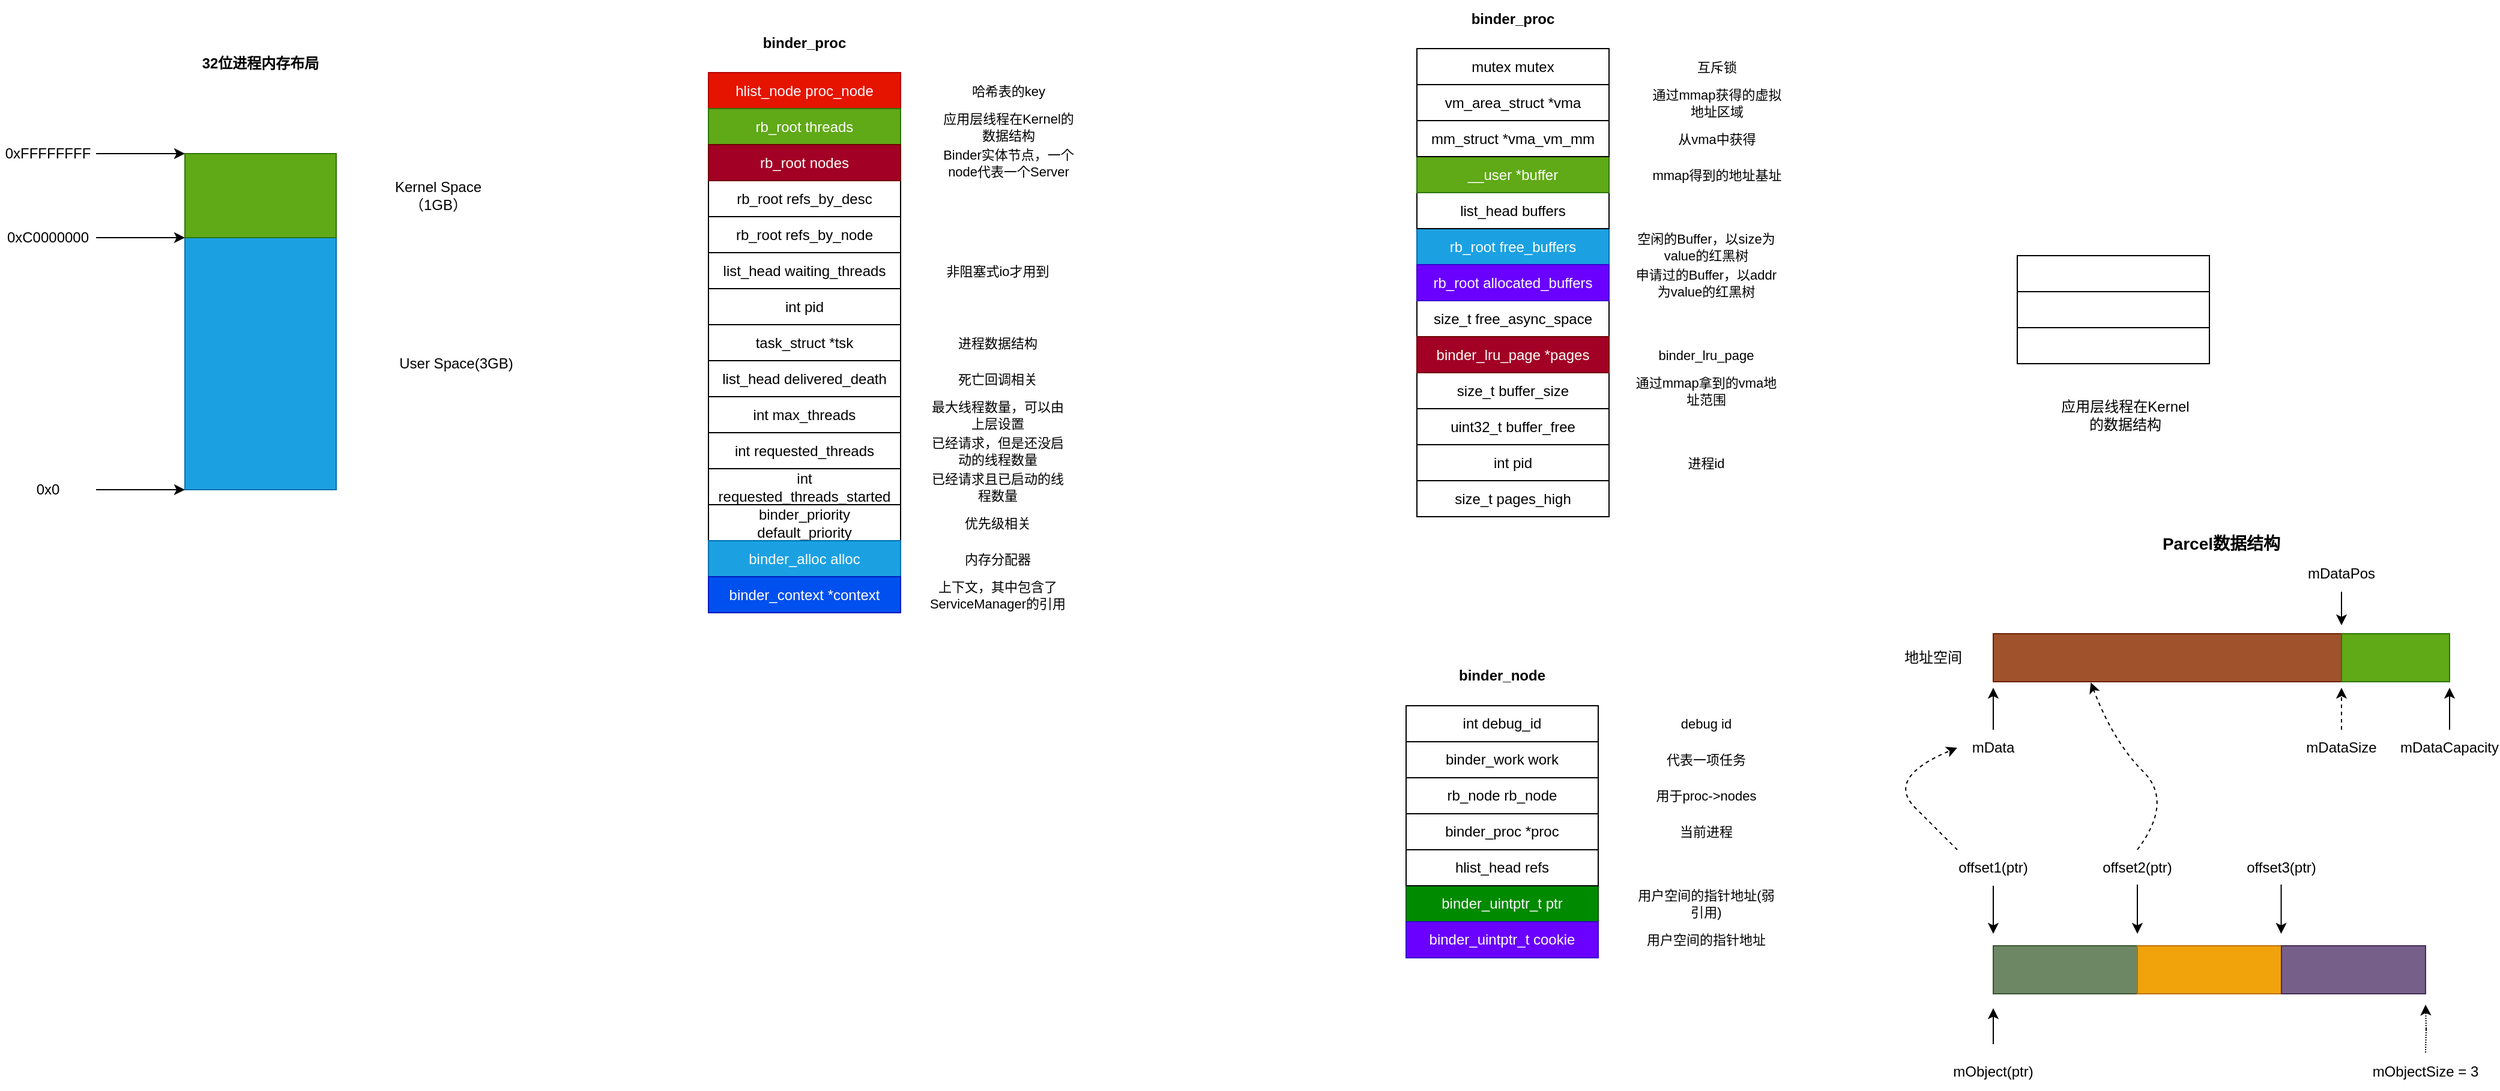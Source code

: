 <mxfile version="20.8.23" type="github">
  <diagram name="第 1 页" id="VdirA_TrU_qkNDLxWXSQ">
    <mxGraphModel dx="1250" dy="661" grid="1" gridSize="10" guides="1" tooltips="1" connect="1" arrows="1" fold="1" page="1" pageScale="1" pageWidth="827" pageHeight="1169" math="0" shadow="0">
      <root>
        <mxCell id="0" />
        <mxCell id="1" parent="0" />
        <mxCell id="vteoiXjWMdSy1sNOXZ3i-1" value="" style="rounded=0;whiteSpace=wrap;html=1;fillColor=#1ba1e2;fontColor=#ffffff;strokeColor=#006EAF;" parent="1" vertex="1">
          <mxGeometry x="294" y="290" width="126" height="210" as="geometry" />
        </mxCell>
        <mxCell id="vteoiXjWMdSy1sNOXZ3i-6" value="" style="rounded=0;whiteSpace=wrap;html=1;fillColor=#60a917;strokeColor=#2D7600;fontColor=#ffffff;" parent="1" vertex="1">
          <mxGeometry x="294" y="220" width="126" height="70" as="geometry" />
        </mxCell>
        <mxCell id="vteoiXjWMdSy1sNOXZ3i-7" value="0x0" style="text;html=1;strokeColor=none;fillColor=none;align=center;verticalAlign=middle;whiteSpace=wrap;rounded=0;" parent="1" vertex="1">
          <mxGeometry x="140" y="485" width="80" height="30" as="geometry" />
        </mxCell>
        <mxCell id="vteoiXjWMdSy1sNOXZ3i-8" value="0xFFFFFFFF" style="text;html=1;strokeColor=none;fillColor=none;align=center;verticalAlign=middle;whiteSpace=wrap;rounded=0;" parent="1" vertex="1">
          <mxGeometry x="140" y="205" width="80" height="30" as="geometry" />
        </mxCell>
        <mxCell id="vteoiXjWMdSy1sNOXZ3i-9" value="0xC0000000" style="text;html=1;strokeColor=none;fillColor=none;align=center;verticalAlign=middle;whiteSpace=wrap;rounded=0;" parent="1" vertex="1">
          <mxGeometry x="140" y="275" width="80" height="30" as="geometry" />
        </mxCell>
        <mxCell id="vteoiXjWMdSy1sNOXZ3i-11" value="" style="endArrow=classic;html=1;rounded=0;entryX=0;entryY=0;entryDx=0;entryDy=0;exitX=1;exitY=0.5;exitDx=0;exitDy=0;" parent="1" source="vteoiXjWMdSy1sNOXZ3i-8" target="vteoiXjWMdSy1sNOXZ3i-6" edge="1">
          <mxGeometry width="50" height="50" relative="1" as="geometry">
            <mxPoint x="240" y="270" as="sourcePoint" />
            <mxPoint x="290" y="220" as="targetPoint" />
          </mxGeometry>
        </mxCell>
        <mxCell id="vteoiXjWMdSy1sNOXZ3i-12" value="" style="endArrow=classic;html=1;rounded=0;entryX=0;entryY=1;entryDx=0;entryDy=0;exitX=1;exitY=0.5;exitDx=0;exitDy=0;" parent="1" source="vteoiXjWMdSy1sNOXZ3i-9" target="vteoiXjWMdSy1sNOXZ3i-6" edge="1">
          <mxGeometry width="50" height="50" relative="1" as="geometry">
            <mxPoint x="170" y="370" as="sourcePoint" />
            <mxPoint x="220" y="320" as="targetPoint" />
          </mxGeometry>
        </mxCell>
        <mxCell id="vteoiXjWMdSy1sNOXZ3i-13" value="" style="endArrow=classic;html=1;rounded=0;entryX=0;entryY=1;entryDx=0;entryDy=0;exitX=1;exitY=0.5;exitDx=0;exitDy=0;" parent="1" source="vteoiXjWMdSy1sNOXZ3i-7" target="vteoiXjWMdSy1sNOXZ3i-1" edge="1">
          <mxGeometry width="50" height="50" relative="1" as="geometry">
            <mxPoint x="230" y="300" as="sourcePoint" />
            <mxPoint x="304" y="300" as="targetPoint" />
          </mxGeometry>
        </mxCell>
        <mxCell id="vteoiXjWMdSy1sNOXZ3i-14" value="Kernel Space（1GB）" style="text;html=1;strokeColor=none;fillColor=none;align=center;verticalAlign=middle;whiteSpace=wrap;rounded=0;" parent="1" vertex="1">
          <mxGeometry x="460" y="240" width="90" height="30" as="geometry" />
        </mxCell>
        <mxCell id="vteoiXjWMdSy1sNOXZ3i-15" value="User Space(3GB)" style="text;html=1;strokeColor=none;fillColor=none;align=center;verticalAlign=middle;whiteSpace=wrap;rounded=0;" parent="1" vertex="1">
          <mxGeometry x="460" y="380" width="120" height="30" as="geometry" />
        </mxCell>
        <mxCell id="vteoiXjWMdSy1sNOXZ3i-16" value="32位进程内存布局" style="text;html=1;strokeColor=none;fillColor=none;align=center;verticalAlign=middle;whiteSpace=wrap;rounded=0;fontStyle=1" parent="1" vertex="1">
          <mxGeometry x="304" y="130" width="106" height="30" as="geometry" />
        </mxCell>
        <mxCell id="vteoiXjWMdSy1sNOXZ3i-18" value="hlist_node proc_node" style="rounded=0;whiteSpace=wrap;html=1;fillColor=#e51400;fontColor=#ffffff;strokeColor=#B20000;" parent="1" vertex="1">
          <mxGeometry x="730" y="152.5" width="160" height="30" as="geometry" />
        </mxCell>
        <mxCell id="vteoiXjWMdSy1sNOXZ3i-19" value="rb_root threads" style="rounded=0;whiteSpace=wrap;html=1;fillColor=#60a917;fontColor=#ffffff;strokeColor=#2D7600;" parent="1" vertex="1">
          <mxGeometry x="730" y="182.5" width="160" height="30" as="geometry" />
        </mxCell>
        <mxCell id="vteoiXjWMdSy1sNOXZ3i-23" value="list_head waiting_threads" style="rounded=0;whiteSpace=wrap;html=1;" parent="1" vertex="1">
          <mxGeometry x="730" y="302.5" width="160" height="30" as="geometry" />
        </mxCell>
        <mxCell id="vteoiXjWMdSy1sNOXZ3i-24" value="rb_root refs_by_node" style="rounded=0;whiteSpace=wrap;html=1;" parent="1" vertex="1">
          <mxGeometry x="730" y="272.5" width="160" height="30" as="geometry" />
        </mxCell>
        <mxCell id="vteoiXjWMdSy1sNOXZ3i-25" value="rb_root refs_by_desc" style="rounded=0;whiteSpace=wrap;html=1;" parent="1" vertex="1">
          <mxGeometry x="730" y="242.5" width="160" height="30" as="geometry" />
        </mxCell>
        <mxCell id="vteoiXjWMdSy1sNOXZ3i-26" value="rb_root nodes" style="rounded=0;whiteSpace=wrap;html=1;fillColor=#a20025;fontColor=#ffffff;strokeColor=#6F0000;" parent="1" vertex="1">
          <mxGeometry x="730" y="212.5" width="160" height="30" as="geometry" />
        </mxCell>
        <mxCell id="vteoiXjWMdSy1sNOXZ3i-40" value="task_struct *tsk" style="rounded=0;whiteSpace=wrap;html=1;" parent="1" vertex="1">
          <mxGeometry x="730" y="362.5" width="160" height="30" as="geometry" />
        </mxCell>
        <mxCell id="vteoiXjWMdSy1sNOXZ3i-41" value="int pid" style="rounded=0;whiteSpace=wrap;html=1;" parent="1" vertex="1">
          <mxGeometry x="730" y="332.5" width="160" height="30" as="geometry" />
        </mxCell>
        <mxCell id="vteoiXjWMdSy1sNOXZ3i-45" value="int max_threads" style="rounded=0;whiteSpace=wrap;html=1;" parent="1" vertex="1">
          <mxGeometry x="730" y="422.5" width="160" height="30" as="geometry" />
        </mxCell>
        <mxCell id="vteoiXjWMdSy1sNOXZ3i-46" value="int requested_threads" style="rounded=0;whiteSpace=wrap;html=1;" parent="1" vertex="1">
          <mxGeometry x="730" y="452.5" width="160" height="30" as="geometry" />
        </mxCell>
        <mxCell id="vteoiXjWMdSy1sNOXZ3i-47" value="list_head delivered_death" style="rounded=0;whiteSpace=wrap;html=1;" parent="1" vertex="1">
          <mxGeometry x="730" y="392.5" width="160" height="30" as="geometry" />
        </mxCell>
        <mxCell id="vteoiXjWMdSy1sNOXZ3i-48" value="binder_priority default_priority" style="rounded=0;whiteSpace=wrap;html=1;" parent="1" vertex="1">
          <mxGeometry x="730" y="512.5" width="160" height="30" as="geometry" />
        </mxCell>
        <mxCell id="vteoiXjWMdSy1sNOXZ3i-49" value="binder_alloc alloc" style="rounded=0;whiteSpace=wrap;html=1;fillColor=#1ba1e2;fontColor=#ffffff;strokeColor=#006EAF;" parent="1" vertex="1">
          <mxGeometry x="730" y="542.5" width="160" height="30" as="geometry" />
        </mxCell>
        <mxCell id="vteoiXjWMdSy1sNOXZ3i-50" value="int requested_threads_started" style="rounded=0;whiteSpace=wrap;html=1;" parent="1" vertex="1">
          <mxGeometry x="730" y="482.5" width="160" height="30" as="geometry" />
        </mxCell>
        <mxCell id="vteoiXjWMdSy1sNOXZ3i-54" value="" style="rounded=0;whiteSpace=wrap;html=1;" parent="1" vertex="1">
          <mxGeometry x="1820" y="335" width="160" height="30" as="geometry" />
        </mxCell>
        <mxCell id="vteoiXjWMdSy1sNOXZ3i-55" value="" style="rounded=0;whiteSpace=wrap;html=1;" parent="1" vertex="1">
          <mxGeometry x="1820" y="365" width="160" height="30" as="geometry" />
        </mxCell>
        <mxCell id="vteoiXjWMdSy1sNOXZ3i-56" value="" style="rounded=0;whiteSpace=wrap;html=1;" parent="1" vertex="1">
          <mxGeometry x="1820" y="305" width="160" height="30" as="geometry" />
        </mxCell>
        <mxCell id="vteoiXjWMdSy1sNOXZ3i-59" value="binder_context *context" style="rounded=0;whiteSpace=wrap;html=1;fillColor=#0050ef;fontColor=#ffffff;strokeColor=#001DBC;" parent="1" vertex="1">
          <mxGeometry x="730" y="572.5" width="160" height="30" as="geometry" />
        </mxCell>
        <mxCell id="vteoiXjWMdSy1sNOXZ3i-60" value="binder_proc" style="text;html=1;strokeColor=none;fillColor=none;align=center;verticalAlign=middle;whiteSpace=wrap;rounded=0;fontStyle=1" parent="1" vertex="1">
          <mxGeometry x="780" y="112.5" width="60" height="30" as="geometry" />
        </mxCell>
        <mxCell id="vteoiXjWMdSy1sNOXZ3i-61" value="哈希表的key" style="text;html=1;strokeColor=none;fillColor=none;align=center;verticalAlign=middle;whiteSpace=wrap;rounded=0;fontSize=11;" parent="1" vertex="1">
          <mxGeometry x="920" y="152.5" width="120" height="30" as="geometry" />
        </mxCell>
        <mxCell id="vteoiXjWMdSy1sNOXZ3i-63" value="应用层线程在Kernel的数据结构" style="text;html=1;strokeColor=none;fillColor=none;align=center;verticalAlign=middle;whiteSpace=wrap;rounded=0;fontSize=11;" parent="1" vertex="1">
          <mxGeometry x="920" y="182.5" width="120" height="30" as="geometry" />
        </mxCell>
        <mxCell id="vteoiXjWMdSy1sNOXZ3i-66" value="应用层线程在Kernel的数据结构" style="text;html=1;strokeColor=none;fillColor=none;align=center;verticalAlign=middle;whiteSpace=wrap;rounded=0;" parent="1" vertex="1">
          <mxGeometry x="1850" y="422.5" width="120" height="30" as="geometry" />
        </mxCell>
        <mxCell id="vteoiXjWMdSy1sNOXZ3i-67" value="Binder实体节点，一个node代表一个Server" style="text;html=1;strokeColor=none;fillColor=none;align=center;verticalAlign=middle;whiteSpace=wrap;rounded=0;fontSize=11;" parent="1" vertex="1">
          <mxGeometry x="920" y="212.5" width="120" height="30" as="geometry" />
        </mxCell>
        <mxCell id="vteoiXjWMdSy1sNOXZ3i-68" value="非阻塞式io才用到" style="text;html=1;strokeColor=none;fillColor=none;align=center;verticalAlign=middle;whiteSpace=wrap;rounded=0;fontSize=11;" parent="1" vertex="1">
          <mxGeometry x="911" y="302.5" width="120" height="30" as="geometry" />
        </mxCell>
        <mxCell id="vteoiXjWMdSy1sNOXZ3i-69" value="进程数据结构" style="text;html=1;strokeColor=none;fillColor=none;align=center;verticalAlign=middle;whiteSpace=wrap;rounded=0;fontSize=11;" parent="1" vertex="1">
          <mxGeometry x="911" y="362.5" width="120" height="30" as="geometry" />
        </mxCell>
        <mxCell id="vteoiXjWMdSy1sNOXZ3i-70" value="死亡回调相关" style="text;html=1;strokeColor=none;fillColor=none;align=center;verticalAlign=middle;whiteSpace=wrap;rounded=0;fontSize=11;" parent="1" vertex="1">
          <mxGeometry x="911" y="392.5" width="120" height="30" as="geometry" />
        </mxCell>
        <mxCell id="vteoiXjWMdSy1sNOXZ3i-71" value="最大线程数量，可以由上层设置" style="text;html=1;strokeColor=none;fillColor=none;align=center;verticalAlign=middle;whiteSpace=wrap;rounded=0;fontSize=11;" parent="1" vertex="1">
          <mxGeometry x="911" y="422.5" width="120" height="30" as="geometry" />
        </mxCell>
        <mxCell id="vteoiXjWMdSy1sNOXZ3i-73" value="已经请求且已启动的线程数量" style="text;html=1;strokeColor=none;fillColor=none;align=center;verticalAlign=middle;whiteSpace=wrap;rounded=0;fontSize=11;" parent="1" vertex="1">
          <mxGeometry x="911" y="482.5" width="120" height="30" as="geometry" />
        </mxCell>
        <mxCell id="vteoiXjWMdSy1sNOXZ3i-74" value="已经请求，但是还没启动的线程数量" style="text;html=1;strokeColor=none;fillColor=none;align=center;verticalAlign=middle;whiteSpace=wrap;rounded=0;fontSize=11;" parent="1" vertex="1">
          <mxGeometry x="911" y="452.5" width="120" height="30" as="geometry" />
        </mxCell>
        <mxCell id="vteoiXjWMdSy1sNOXZ3i-75" value="内存分配器" style="text;html=1;strokeColor=none;fillColor=none;align=center;verticalAlign=middle;whiteSpace=wrap;rounded=0;fontSize=11;" parent="1" vertex="1">
          <mxGeometry x="911" y="542.5" width="120" height="30" as="geometry" />
        </mxCell>
        <mxCell id="vteoiXjWMdSy1sNOXZ3i-76" value="优先级相关" style="text;html=1;strokeColor=none;fillColor=none;align=center;verticalAlign=middle;whiteSpace=wrap;rounded=0;fontSize=11;" parent="1" vertex="1">
          <mxGeometry x="911" y="512.5" width="120" height="30" as="geometry" />
        </mxCell>
        <mxCell id="vteoiXjWMdSy1sNOXZ3i-77" value="mutex mutex" style="rounded=0;whiteSpace=wrap;html=1;" parent="1" vertex="1">
          <mxGeometry x="1320" y="132.5" width="160" height="30" as="geometry" />
        </mxCell>
        <mxCell id="vteoiXjWMdSy1sNOXZ3i-78" value="vm_area_struct *vma" style="rounded=0;whiteSpace=wrap;html=1;" parent="1" vertex="1">
          <mxGeometry x="1320" y="162.5" width="160" height="30" as="geometry" />
        </mxCell>
        <mxCell id="vteoiXjWMdSy1sNOXZ3i-79" value="rb_root free_buffers" style="rounded=0;whiteSpace=wrap;html=1;fillColor=#1ba1e2;fontColor=#ffffff;strokeColor=#006EAF;" parent="1" vertex="1">
          <mxGeometry x="1320" y="282.5" width="160" height="30" as="geometry" />
        </mxCell>
        <mxCell id="vteoiXjWMdSy1sNOXZ3i-80" value="list_head buffers" style="rounded=0;whiteSpace=wrap;html=1;" parent="1" vertex="1">
          <mxGeometry x="1320" y="252.5" width="160" height="30" as="geometry" />
        </mxCell>
        <mxCell id="vteoiXjWMdSy1sNOXZ3i-81" value="__user *buffer" style="rounded=0;whiteSpace=wrap;html=1;fillColor=#60a917;fontColor=#ffffff;strokeColor=#2D7600;" parent="1" vertex="1">
          <mxGeometry x="1320" y="222.5" width="160" height="30" as="geometry" />
        </mxCell>
        <mxCell id="vteoiXjWMdSy1sNOXZ3i-82" value="mm_struct *vma_vm_mm" style="rounded=0;whiteSpace=wrap;html=1;" parent="1" vertex="1">
          <mxGeometry x="1320" y="192.5" width="160" height="30" as="geometry" />
        </mxCell>
        <mxCell id="vteoiXjWMdSy1sNOXZ3i-83" value="size_t free_async_space" style="rounded=0;whiteSpace=wrap;html=1;" parent="1" vertex="1">
          <mxGeometry x="1320" y="342.5" width="160" height="30" as="geometry" />
        </mxCell>
        <mxCell id="vteoiXjWMdSy1sNOXZ3i-84" value="rb_root allocated_buffers" style="rounded=0;whiteSpace=wrap;html=1;fillColor=#6a00ff;fontColor=#ffffff;strokeColor=#3700CC;" parent="1" vertex="1">
          <mxGeometry x="1320" y="312.5" width="160" height="30" as="geometry" />
        </mxCell>
        <mxCell id="vteoiXjWMdSy1sNOXZ3i-85" value="size_t buffer_size" style="rounded=0;whiteSpace=wrap;html=1;" parent="1" vertex="1">
          <mxGeometry x="1320" y="402.5" width="160" height="30" as="geometry" />
        </mxCell>
        <mxCell id="vteoiXjWMdSy1sNOXZ3i-86" value="uint32_t buffer_free" style="rounded=0;whiteSpace=wrap;html=1;" parent="1" vertex="1">
          <mxGeometry x="1320" y="432.5" width="160" height="30" as="geometry" />
        </mxCell>
        <mxCell id="vteoiXjWMdSy1sNOXZ3i-87" value="binder_lru_page *pages" style="rounded=0;whiteSpace=wrap;html=1;fillColor=#a20025;fontColor=#ffffff;strokeColor=#6F0000;" parent="1" vertex="1">
          <mxGeometry x="1320" y="372.5" width="160" height="30" as="geometry" />
        </mxCell>
        <mxCell id="vteoiXjWMdSy1sNOXZ3i-88" value="size_t pages_high" style="rounded=0;whiteSpace=wrap;html=1;" parent="1" vertex="1">
          <mxGeometry x="1320" y="492.5" width="160" height="30" as="geometry" />
        </mxCell>
        <mxCell id="vteoiXjWMdSy1sNOXZ3i-90" value="int pid" style="rounded=0;whiteSpace=wrap;html=1;" parent="1" vertex="1">
          <mxGeometry x="1320" y="462.5" width="160" height="30" as="geometry" />
        </mxCell>
        <mxCell id="vteoiXjWMdSy1sNOXZ3i-94" value="binder_proc" style="text;html=1;strokeColor=none;fillColor=none;align=center;verticalAlign=middle;whiteSpace=wrap;rounded=0;fontStyle=1" parent="1" vertex="1">
          <mxGeometry x="1370" y="92.5" width="60" height="30" as="geometry" />
        </mxCell>
        <mxCell id="vteoiXjWMdSy1sNOXZ3i-95" value="互斥锁" style="text;html=1;strokeColor=none;fillColor=none;align=center;verticalAlign=middle;whiteSpace=wrap;rounded=0;fontSize=11;" parent="1" vertex="1">
          <mxGeometry x="1510" y="132.5" width="120" height="30" as="geometry" />
        </mxCell>
        <mxCell id="vteoiXjWMdSy1sNOXZ3i-96" value="通过mmap获得的虚拟地址区域" style="text;html=1;strokeColor=none;fillColor=none;align=center;verticalAlign=middle;whiteSpace=wrap;rounded=0;fontSize=11;" parent="1" vertex="1">
          <mxGeometry x="1510" y="162.5" width="120" height="30" as="geometry" />
        </mxCell>
        <mxCell id="vteoiXjWMdSy1sNOXZ3i-97" value="从vma中获得" style="text;html=1;strokeColor=none;fillColor=none;align=center;verticalAlign=middle;whiteSpace=wrap;rounded=0;fontSize=11;" parent="1" vertex="1">
          <mxGeometry x="1510" y="192.5" width="120" height="30" as="geometry" />
        </mxCell>
        <mxCell id="vteoiXjWMdSy1sNOXZ3i-98" value="空闲的Buffer，以size为value的红黑树" style="text;html=1;strokeColor=none;fillColor=none;align=center;verticalAlign=middle;whiteSpace=wrap;rounded=0;fontSize=11;" parent="1" vertex="1">
          <mxGeometry x="1501" y="282.5" width="120" height="30" as="geometry" />
        </mxCell>
        <mxCell id="vteoiXjWMdSy1sNOXZ3i-100" value="binder_lru_page" style="text;html=1;strokeColor=none;fillColor=none;align=center;verticalAlign=middle;whiteSpace=wrap;rounded=0;fontSize=11;" parent="1" vertex="1">
          <mxGeometry x="1501" y="372.5" width="120" height="30" as="geometry" />
        </mxCell>
        <mxCell id="vteoiXjWMdSy1sNOXZ3i-101" value="通过mmap拿到的vma地址范围" style="text;html=1;strokeColor=none;fillColor=none;align=center;verticalAlign=middle;whiteSpace=wrap;rounded=0;fontSize=11;" parent="1" vertex="1">
          <mxGeometry x="1501" y="402.5" width="120" height="30" as="geometry" />
        </mxCell>
        <mxCell id="vteoiXjWMdSy1sNOXZ3i-102" value="进程id" style="text;html=1;strokeColor=none;fillColor=none;align=center;verticalAlign=middle;whiteSpace=wrap;rounded=0;fontSize=11;" parent="1" vertex="1">
          <mxGeometry x="1501" y="462.5" width="120" height="30" as="geometry" />
        </mxCell>
        <mxCell id="vteoiXjWMdSy1sNOXZ3i-106" value="上下文，其中包含了ServiceManager的引用" style="text;html=1;strokeColor=none;fillColor=none;align=center;verticalAlign=middle;whiteSpace=wrap;rounded=0;fontSize=11;" parent="1" vertex="1">
          <mxGeometry x="911" y="572.5" width="120" height="30" as="geometry" />
        </mxCell>
        <mxCell id="RzsHH43f9S2p3S7kqBoZ-1" value="mmap得到的地址基址" style="text;html=1;strokeColor=none;fillColor=none;align=center;verticalAlign=middle;whiteSpace=wrap;rounded=0;fontSize=11;" parent="1" vertex="1">
          <mxGeometry x="1510" y="222.5" width="120" height="30" as="geometry" />
        </mxCell>
        <mxCell id="RzsHH43f9S2p3S7kqBoZ-3" value="申请过的Buffer，以addr为value的红黑树" style="text;html=1;strokeColor=none;fillColor=none;align=center;verticalAlign=middle;whiteSpace=wrap;rounded=0;fontSize=11;" parent="1" vertex="1">
          <mxGeometry x="1501" y="312.5" width="120" height="30" as="geometry" />
        </mxCell>
        <mxCell id="tr5PVfJq4yvQoW6cfHFi-1" value="int debug_id" style="rounded=0;whiteSpace=wrap;html=1;" vertex="1" parent="1">
          <mxGeometry x="1311" y="680" width="160" height="30" as="geometry" />
        </mxCell>
        <mxCell id="tr5PVfJq4yvQoW6cfHFi-2" value="binder_work work" style="rounded=0;whiteSpace=wrap;html=1;" vertex="1" parent="1">
          <mxGeometry x="1311" y="710" width="160" height="30" as="geometry" />
        </mxCell>
        <mxCell id="tr5PVfJq4yvQoW6cfHFi-3" value="binder_uintptr_t ptr" style="rounded=0;whiteSpace=wrap;html=1;fillColor=#008a00;fontColor=#ffffff;strokeColor=#005700;" vertex="1" parent="1">
          <mxGeometry x="1311" y="830" width="160" height="30" as="geometry" />
        </mxCell>
        <mxCell id="tr5PVfJq4yvQoW6cfHFi-4" value="hlist_head refs" style="rounded=0;whiteSpace=wrap;html=1;" vertex="1" parent="1">
          <mxGeometry x="1311" y="800" width="160" height="30" as="geometry" />
        </mxCell>
        <mxCell id="tr5PVfJq4yvQoW6cfHFi-5" value="binder_proc *proc" style="rounded=0;whiteSpace=wrap;html=1;" vertex="1" parent="1">
          <mxGeometry x="1311" y="770" width="160" height="30" as="geometry" />
        </mxCell>
        <mxCell id="tr5PVfJq4yvQoW6cfHFi-6" value="rb_node rb_node" style="rounded=0;whiteSpace=wrap;html=1;" vertex="1" parent="1">
          <mxGeometry x="1311" y="740" width="160" height="30" as="geometry" />
        </mxCell>
        <mxCell id="tr5PVfJq4yvQoW6cfHFi-8" value="binder_uintptr_t cookie" style="rounded=0;whiteSpace=wrap;html=1;fillColor=#6a00ff;fontColor=#ffffff;strokeColor=#3700CC;" vertex="1" parent="1">
          <mxGeometry x="1311" y="860" width="160" height="30" as="geometry" />
        </mxCell>
        <mxCell id="tr5PVfJq4yvQoW6cfHFi-14" value="&lt;div&gt;binder_node&lt;/div&gt;" style="text;html=1;strokeColor=none;fillColor=none;align=center;verticalAlign=middle;whiteSpace=wrap;rounded=0;fontStyle=1" vertex="1" parent="1">
          <mxGeometry x="1361" y="640" width="60" height="30" as="geometry" />
        </mxCell>
        <mxCell id="tr5PVfJq4yvQoW6cfHFi-15" value="debug id" style="text;html=1;strokeColor=none;fillColor=none;align=center;verticalAlign=middle;whiteSpace=wrap;rounded=0;fontSize=11;" vertex="1" parent="1">
          <mxGeometry x="1501" y="680" width="120" height="30" as="geometry" />
        </mxCell>
        <mxCell id="tr5PVfJq4yvQoW6cfHFi-16" value="代表一项任务" style="text;html=1;strokeColor=none;fillColor=none;align=center;verticalAlign=middle;whiteSpace=wrap;rounded=0;fontSize=11;" vertex="1" parent="1">
          <mxGeometry x="1501" y="710" width="120" height="30" as="geometry" />
        </mxCell>
        <mxCell id="tr5PVfJq4yvQoW6cfHFi-17" value="用于proc-&amp;gt;nodes" style="text;html=1;strokeColor=none;fillColor=none;align=center;verticalAlign=middle;whiteSpace=wrap;rounded=0;fontSize=11;" vertex="1" parent="1">
          <mxGeometry x="1501" y="740" width="120" height="30" as="geometry" />
        </mxCell>
        <mxCell id="tr5PVfJq4yvQoW6cfHFi-22" value="当前进程" style="text;html=1;strokeColor=none;fillColor=none;align=center;verticalAlign=middle;whiteSpace=wrap;rounded=0;fontSize=11;" vertex="1" parent="1">
          <mxGeometry x="1501" y="770" width="120" height="30" as="geometry" />
        </mxCell>
        <mxCell id="tr5PVfJq4yvQoW6cfHFi-28" value="用户空间的指针地址(弱引用)" style="text;html=1;strokeColor=none;fillColor=none;align=center;verticalAlign=middle;whiteSpace=wrap;rounded=0;fontSize=11;" vertex="1" parent="1">
          <mxGeometry x="1501" y="830" width="120" height="30" as="geometry" />
        </mxCell>
        <mxCell id="tr5PVfJq4yvQoW6cfHFi-30" value="用户空间的指针地址" style="text;html=1;strokeColor=none;fillColor=none;align=center;verticalAlign=middle;whiteSpace=wrap;rounded=0;fontSize=11;" vertex="1" parent="1">
          <mxGeometry x="1501" y="860" width="120" height="30" as="geometry" />
        </mxCell>
        <mxCell id="tr5PVfJq4yvQoW6cfHFi-31" value="" style="rounded=0;whiteSpace=wrap;html=1;fillColor=#a0522d;fontColor=#ffffff;strokeColor=#6D1F00;" vertex="1" parent="1">
          <mxGeometry x="1800" y="620" width="290" height="40" as="geometry" />
        </mxCell>
        <mxCell id="tr5PVfJq4yvQoW6cfHFi-32" value="" style="rounded=0;whiteSpace=wrap;html=1;fillColor=#6d8764;fontColor=#ffffff;strokeColor=#3A5431;" vertex="1" parent="1">
          <mxGeometry x="1800" y="880" width="120" height="40" as="geometry" />
        </mxCell>
        <mxCell id="tr5PVfJq4yvQoW6cfHFi-33" value="" style="rounded=0;whiteSpace=wrap;html=1;fillColor=#60a917;fontColor=#ffffff;strokeColor=#2D7600;" vertex="1" parent="1">
          <mxGeometry x="2090" y="620" width="90" height="40" as="geometry" />
        </mxCell>
        <mxCell id="tr5PVfJq4yvQoW6cfHFi-34" value="" style="rounded=0;whiteSpace=wrap;html=1;fillColor=#f0a30a;fontColor=#000000;strokeColor=#BD7000;" vertex="1" parent="1">
          <mxGeometry x="1920" y="880" width="120" height="40" as="geometry" />
        </mxCell>
        <mxCell id="tr5PVfJq4yvQoW6cfHFi-35" value="" style="rounded=0;whiteSpace=wrap;html=1;fillColor=#76608a;fontColor=#ffffff;strokeColor=#432D57;" vertex="1" parent="1">
          <mxGeometry x="2040" y="880" width="120" height="40" as="geometry" />
        </mxCell>
        <mxCell id="tr5PVfJq4yvQoW6cfHFi-37" value="mObject(ptr)" style="text;html=1;strokeColor=none;fillColor=none;align=center;verticalAlign=middle;whiteSpace=wrap;rounded=0;" vertex="1" parent="1">
          <mxGeometry x="1770" y="970" width="60" height="30" as="geometry" />
        </mxCell>
        <mxCell id="tr5PVfJq4yvQoW6cfHFi-38" value="" style="endArrow=classic;html=1;rounded=0;exitX=0.5;exitY=0;exitDx=0;exitDy=0;" edge="1" parent="1">
          <mxGeometry width="50" height="50" relative="1" as="geometry">
            <mxPoint x="1800" y="962" as="sourcePoint" />
            <mxPoint x="1800" y="932" as="targetPoint" />
          </mxGeometry>
        </mxCell>
        <mxCell id="tr5PVfJq4yvQoW6cfHFi-39" value="offset1(ptr)" style="text;html=1;strokeColor=none;fillColor=none;align=center;verticalAlign=middle;whiteSpace=wrap;rounded=0;" vertex="1" parent="1">
          <mxGeometry x="1770" y="800" width="60" height="30" as="geometry" />
        </mxCell>
        <mxCell id="tr5PVfJq4yvQoW6cfHFi-41" value="offset2(ptr)" style="text;html=1;strokeColor=none;fillColor=none;align=center;verticalAlign=middle;whiteSpace=wrap;rounded=0;" vertex="1" parent="1">
          <mxGeometry x="1890" y="800" width="60" height="30" as="geometry" />
        </mxCell>
        <mxCell id="tr5PVfJq4yvQoW6cfHFi-42" value="offset3(ptr)" style="text;html=1;strokeColor=none;fillColor=none;align=center;verticalAlign=middle;whiteSpace=wrap;rounded=0;" vertex="1" parent="1">
          <mxGeometry x="2010" y="800" width="60" height="30" as="geometry" />
        </mxCell>
        <mxCell id="tr5PVfJq4yvQoW6cfHFi-45" value="" style="endArrow=classic;html=1;rounded=0;exitX=0.5;exitY=1;exitDx=0;exitDy=0;entryX=0;entryY=0;entryDx=0;entryDy=0;" edge="1" parent="1" source="tr5PVfJq4yvQoW6cfHFi-39">
          <mxGeometry width="50" height="50" relative="1" as="geometry">
            <mxPoint x="1800" y="820" as="sourcePoint" />
            <mxPoint x="1800" y="870" as="targetPoint" />
          </mxGeometry>
        </mxCell>
        <mxCell id="tr5PVfJq4yvQoW6cfHFi-46" value="" style="endArrow=classic;html=1;rounded=0;exitX=0.5;exitY=1;exitDx=0;exitDy=0;entryX=1;entryY=0;entryDx=0;entryDy=0;" edge="1" parent="1">
          <mxGeometry width="50" height="50" relative="1" as="geometry">
            <mxPoint x="1920" y="829.0" as="sourcePoint" />
            <mxPoint x="1920" y="870" as="targetPoint" />
          </mxGeometry>
        </mxCell>
        <mxCell id="tr5PVfJq4yvQoW6cfHFi-47" value="" style="endArrow=classic;html=1;rounded=0;exitX=0.5;exitY=1;exitDx=0;exitDy=0;entryX=1;entryY=0;entryDx=0;entryDy=0;" edge="1" parent="1">
          <mxGeometry width="50" height="50" relative="1" as="geometry">
            <mxPoint x="2039.77" y="829.0" as="sourcePoint" />
            <mxPoint x="2039.77" y="870" as="targetPoint" />
          </mxGeometry>
        </mxCell>
        <mxCell id="tr5PVfJq4yvQoW6cfHFi-51" style="edgeStyle=orthogonalEdgeStyle;rounded=0;orthogonalLoop=1;jettySize=auto;html=1;entryX=0;entryY=0;entryDx=0;entryDy=0;exitX=0.5;exitY=1;exitDx=0;exitDy=0;" edge="1" parent="1" source="tr5PVfJq4yvQoW6cfHFi-48">
          <mxGeometry relative="1" as="geometry">
            <mxPoint x="2090" y="580" as="sourcePoint" />
            <mxPoint x="2090" y="613" as="targetPoint" />
          </mxGeometry>
        </mxCell>
        <mxCell id="tr5PVfJq4yvQoW6cfHFi-48" value="mDataPos" style="text;html=1;strokeColor=none;fillColor=none;align=center;verticalAlign=middle;whiteSpace=wrap;rounded=0;" vertex="1" parent="1">
          <mxGeometry x="2060" y="555" width="60" height="30" as="geometry" />
        </mxCell>
        <mxCell id="tr5PVfJq4yvQoW6cfHFi-49" value="mData" style="text;html=1;strokeColor=none;fillColor=none;align=center;verticalAlign=middle;whiteSpace=wrap;rounded=0;" vertex="1" parent="1">
          <mxGeometry x="1770" y="700" width="60" height="30" as="geometry" />
        </mxCell>
        <mxCell id="tr5PVfJq4yvQoW6cfHFi-50" value="" style="endArrow=classic;html=1;rounded=0;entryX=0;entryY=1;entryDx=0;entryDy=0;exitX=0.5;exitY=0;exitDx=0;exitDy=0;" edge="1" parent="1" source="tr5PVfJq4yvQoW6cfHFi-49">
          <mxGeometry width="50" height="50" relative="1" as="geometry">
            <mxPoint x="1800" y="705" as="sourcePoint" />
            <mxPoint x="1800" y="665" as="targetPoint" />
          </mxGeometry>
        </mxCell>
        <mxCell id="tr5PVfJq4yvQoW6cfHFi-52" value="mDataCapacity" style="text;html=1;strokeColor=none;fillColor=none;align=center;verticalAlign=middle;whiteSpace=wrap;rounded=0;" vertex="1" parent="1">
          <mxGeometry x="2150" y="700" width="60" height="30" as="geometry" />
        </mxCell>
        <mxCell id="tr5PVfJq4yvQoW6cfHFi-54" value="" style="endArrow=classic;html=1;rounded=0;entryX=1;entryY=1;entryDx=0;entryDy=0;exitX=0.5;exitY=0;exitDx=0;exitDy=0;" edge="1" parent="1" source="tr5PVfJq4yvQoW6cfHFi-52">
          <mxGeometry width="50" height="50" relative="1" as="geometry">
            <mxPoint x="2180" y="705" as="sourcePoint" />
            <mxPoint x="2180" y="665" as="targetPoint" />
          </mxGeometry>
        </mxCell>
        <mxCell id="tr5PVfJq4yvQoW6cfHFi-55" value="mDataSize" style="text;html=1;strokeColor=none;fillColor=none;align=center;verticalAlign=middle;whiteSpace=wrap;rounded=0;" vertex="1" parent="1">
          <mxGeometry x="2060" y="700" width="60" height="30" as="geometry" />
        </mxCell>
        <mxCell id="tr5PVfJq4yvQoW6cfHFi-56" value="" style="endArrow=classic;html=1;rounded=0;entryX=0;entryY=1;entryDx=0;entryDy=0;exitX=0.5;exitY=0;exitDx=0;exitDy=0;dashed=1;" edge="1" parent="1" source="tr5PVfJq4yvQoW6cfHFi-55">
          <mxGeometry width="50" height="50" relative="1" as="geometry">
            <mxPoint x="2090" y="705" as="sourcePoint" />
            <mxPoint x="2090" y="665" as="targetPoint" />
          </mxGeometry>
        </mxCell>
        <mxCell id="tr5PVfJq4yvQoW6cfHFi-58" value="" style="curved=1;endArrow=classic;html=1;rounded=0;dashed=1;exitX=0;exitY=0;exitDx=0;exitDy=0;entryX=0;entryY=0.5;entryDx=0;entryDy=0;" edge="1" parent="1" source="tr5PVfJq4yvQoW6cfHFi-39" target="tr5PVfJq4yvQoW6cfHFi-49">
          <mxGeometry width="50" height="50" relative="1" as="geometry">
            <mxPoint x="1750" y="800" as="sourcePoint" />
            <mxPoint x="1760" y="740" as="targetPoint" />
            <Array as="points">
              <mxPoint x="1760" y="790" />
              <mxPoint x="1710" y="740" />
            </Array>
          </mxGeometry>
        </mxCell>
        <mxCell id="tr5PVfJq4yvQoW6cfHFi-59" value="" style="curved=1;endArrow=classic;html=1;rounded=0;dashed=1;exitX=0.5;exitY=0;exitDx=0;exitDy=0;entryX=0.28;entryY=1.015;entryDx=0;entryDy=0;entryPerimeter=0;" edge="1" parent="1" source="tr5PVfJq4yvQoW6cfHFi-41" target="tr5PVfJq4yvQoW6cfHFi-31">
          <mxGeometry width="50" height="50" relative="1" as="geometry">
            <mxPoint x="1900" y="760" as="sourcePoint" />
            <mxPoint x="1950" y="710" as="targetPoint" />
            <Array as="points">
              <mxPoint x="1950" y="760" />
              <mxPoint x="1900" y="710" />
            </Array>
          </mxGeometry>
        </mxCell>
        <mxCell id="tr5PVfJq4yvQoW6cfHFi-61" value="地址空间" style="text;html=1;strokeColor=none;fillColor=none;align=center;verticalAlign=middle;whiteSpace=wrap;rounded=0;" vertex="1" parent="1">
          <mxGeometry x="1720" y="625" width="60" height="30" as="geometry" />
        </mxCell>
        <mxCell id="tr5PVfJq4yvQoW6cfHFi-64" style="edgeStyle=orthogonalEdgeStyle;rounded=0;orthogonalLoop=1;jettySize=auto;html=1;exitX=0.5;exitY=0;exitDx=0;exitDy=0;dashed=1;dashPattern=1 1;" edge="1" parent="1">
          <mxGeometry relative="1" as="geometry">
            <mxPoint x="2160" y="929" as="targetPoint" />
            <mxPoint x="2160" y="969" as="sourcePoint" />
          </mxGeometry>
        </mxCell>
        <mxCell id="tr5PVfJq4yvQoW6cfHFi-63" value="mObjectSize = 3" style="text;html=1;strokeColor=none;fillColor=none;align=center;verticalAlign=middle;whiteSpace=wrap;rounded=0;" vertex="1" parent="1">
          <mxGeometry x="2110" y="970" width="100" height="30" as="geometry" />
        </mxCell>
        <mxCell id="tr5PVfJq4yvQoW6cfHFi-65" value="Parcel数据结构" style="text;html=1;strokeColor=none;fillColor=none;align=center;verticalAlign=middle;whiteSpace=wrap;rounded=0;fontSize=14;fontStyle=1" vertex="1" parent="1">
          <mxGeometry x="1930" y="530" width="120" height="30" as="geometry" />
        </mxCell>
      </root>
    </mxGraphModel>
  </diagram>
</mxfile>
